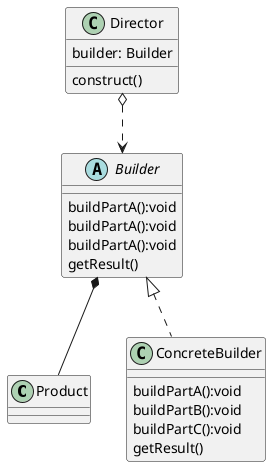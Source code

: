 @startuml
'https://plantuml.com/class-diagram

class Product

abstract class Builder {
    buildPartA():void
    buildPartA():void
    buildPartA():void
    getResult()
}

class Director {
    builder: Builder
    construct()
}

class ConcreteBuilder {
    buildPartA():void
    buildPartB():void
    buildPartC():void
    getResult()
}

Builder *-- Product
Builder ^.. ConcreteBuilder
Director o..> Builder

@enduml